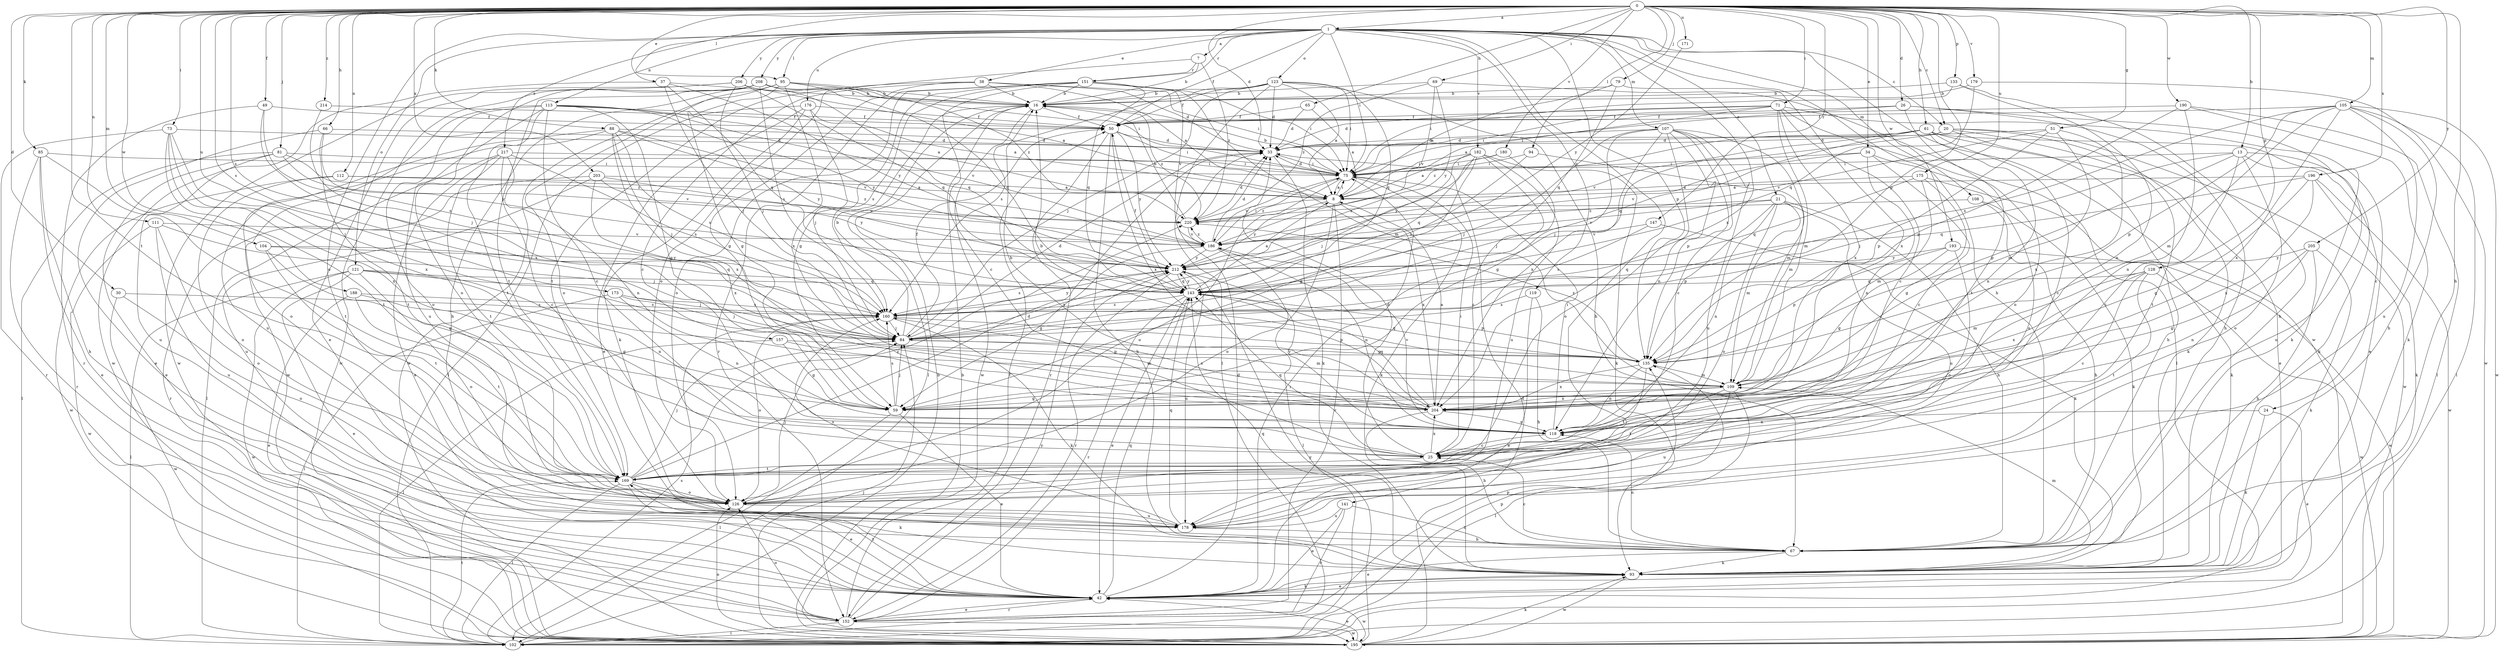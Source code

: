 strict digraph  {
0;
1;
7;
8;
13;
16;
20;
21;
24;
25;
26;
30;
33;
34;
37;
38;
42;
49;
50;
51;
59;
61;
65;
66;
67;
69;
71;
73;
75;
79;
81;
84;
85;
88;
93;
94;
95;
102;
104;
105;
107;
108;
109;
111;
112;
113;
118;
119;
121;
123;
126;
128;
133;
135;
141;
143;
147;
151;
152;
157;
160;
169;
171;
173;
175;
176;
178;
179;
180;
182;
186;
188;
190;
193;
195;
196;
203;
204;
205;
206;
208;
212;
214;
217;
220;
0 -> 1  [label=a];
0 -> 13  [label=b];
0 -> 20  [label=c];
0 -> 26  [label=d];
0 -> 30  [label=d];
0 -> 33  [label=d];
0 -> 34  [label=e];
0 -> 37  [label=e];
0 -> 49  [label=f];
0 -> 51  [label=g];
0 -> 61  [label=h];
0 -> 65  [label=h];
0 -> 66  [label=h];
0 -> 67  [label=h];
0 -> 69  [label=i];
0 -> 71  [label=i];
0 -> 73  [label=i];
0 -> 79  [label=j];
0 -> 81  [label=j];
0 -> 85  [label=k];
0 -> 88  [label=k];
0 -> 94  [label=l];
0 -> 95  [label=l];
0 -> 104  [label=m];
0 -> 105  [label=m];
0 -> 111  [label=n];
0 -> 112  [label=n];
0 -> 128  [label=p];
0 -> 133  [label=p];
0 -> 135  [label=p];
0 -> 147  [label=r];
0 -> 157  [label=s];
0 -> 160  [label=s];
0 -> 169  [label=t];
0 -> 171  [label=u];
0 -> 173  [label=u];
0 -> 175  [label=u];
0 -> 179  [label=v];
0 -> 180  [label=v];
0 -> 188  [label=w];
0 -> 190  [label=w];
0 -> 193  [label=w];
0 -> 196  [label=x];
0 -> 203  [label=x];
0 -> 205  [label=y];
0 -> 214  [label=z];
1 -> 7  [label=a];
1 -> 20  [label=c];
1 -> 21  [label=c];
1 -> 38  [label=e];
1 -> 50  [label=f];
1 -> 67  [label=h];
1 -> 75  [label=i];
1 -> 95  [label=l];
1 -> 107  [label=m];
1 -> 108  [label=m];
1 -> 113  [label=n];
1 -> 119  [label=o];
1 -> 121  [label=o];
1 -> 123  [label=o];
1 -> 126  [label=o];
1 -> 135  [label=p];
1 -> 141  [label=q];
1 -> 151  [label=r];
1 -> 176  [label=u];
1 -> 182  [label=v];
1 -> 195  [label=w];
1 -> 204  [label=x];
1 -> 206  [label=y];
1 -> 208  [label=y];
1 -> 217  [label=z];
7 -> 16  [label=b];
7 -> 126  [label=o];
7 -> 151  [label=r];
7 -> 220  [label=z];
8 -> 75  [label=i];
8 -> 126  [label=o];
8 -> 152  [label=r];
8 -> 204  [label=x];
8 -> 212  [label=y];
8 -> 220  [label=z];
13 -> 24  [label=c];
13 -> 25  [label=c];
13 -> 75  [label=i];
13 -> 84  [label=j];
13 -> 126  [label=o];
13 -> 135  [label=p];
13 -> 178  [label=u];
16 -> 50  [label=f];
16 -> 102  [label=l];
16 -> 195  [label=w];
16 -> 220  [label=z];
20 -> 33  [label=d];
20 -> 42  [label=e];
20 -> 67  [label=h];
20 -> 84  [label=j];
20 -> 93  [label=k];
20 -> 195  [label=w];
21 -> 67  [label=h];
21 -> 109  [label=m];
21 -> 118  [label=n];
21 -> 126  [label=o];
21 -> 135  [label=p];
21 -> 178  [label=u];
21 -> 186  [label=v];
21 -> 220  [label=z];
24 -> 42  [label=e];
24 -> 93  [label=k];
24 -> 118  [label=n];
25 -> 33  [label=d];
25 -> 75  [label=i];
25 -> 143  [label=q];
25 -> 169  [label=t];
25 -> 204  [label=x];
26 -> 50  [label=f];
26 -> 67  [label=h];
26 -> 75  [label=i];
26 -> 93  [label=k];
26 -> 169  [label=t];
30 -> 126  [label=o];
30 -> 160  [label=s];
30 -> 195  [label=w];
33 -> 75  [label=i];
33 -> 93  [label=k];
34 -> 25  [label=c];
34 -> 75  [label=i];
34 -> 118  [label=n];
34 -> 126  [label=o];
34 -> 186  [label=v];
37 -> 16  [label=b];
37 -> 84  [label=j];
37 -> 143  [label=q];
37 -> 195  [label=w];
37 -> 212  [label=y];
38 -> 8  [label=a];
38 -> 16  [label=b];
38 -> 25  [label=c];
38 -> 33  [label=d];
38 -> 59  [label=g];
38 -> 75  [label=i];
38 -> 169  [label=t];
42 -> 33  [label=d];
42 -> 75  [label=i];
42 -> 93  [label=k];
42 -> 143  [label=q];
42 -> 152  [label=r];
42 -> 169  [label=t];
42 -> 195  [label=w];
49 -> 50  [label=f];
49 -> 152  [label=r];
49 -> 160  [label=s];
49 -> 204  [label=x];
50 -> 33  [label=d];
50 -> 75  [label=i];
50 -> 93  [label=k];
50 -> 152  [label=r];
50 -> 204  [label=x];
50 -> 212  [label=y];
51 -> 33  [label=d];
51 -> 109  [label=m];
51 -> 135  [label=p];
51 -> 186  [label=v];
51 -> 204  [label=x];
59 -> 42  [label=e];
59 -> 84  [label=j];
59 -> 102  [label=l];
59 -> 160  [label=s];
61 -> 25  [label=c];
61 -> 33  [label=d];
61 -> 93  [label=k];
61 -> 118  [label=n];
61 -> 143  [label=q];
61 -> 169  [label=t];
61 -> 186  [label=v];
61 -> 220  [label=z];
65 -> 8  [label=a];
65 -> 33  [label=d];
65 -> 50  [label=f];
66 -> 33  [label=d];
66 -> 42  [label=e];
66 -> 169  [label=t];
66 -> 212  [label=y];
67 -> 25  [label=c];
67 -> 42  [label=e];
67 -> 93  [label=k];
67 -> 118  [label=n];
69 -> 16  [label=b];
69 -> 102  [label=l];
69 -> 186  [label=v];
69 -> 212  [label=y];
69 -> 220  [label=z];
71 -> 8  [label=a];
71 -> 25  [label=c];
71 -> 33  [label=d];
71 -> 42  [label=e];
71 -> 50  [label=f];
71 -> 75  [label=i];
71 -> 109  [label=m];
71 -> 126  [label=o];
71 -> 204  [label=x];
73 -> 33  [label=d];
73 -> 84  [label=j];
73 -> 118  [label=n];
73 -> 152  [label=r];
73 -> 169  [label=t];
73 -> 204  [label=x];
75 -> 8  [label=a];
75 -> 16  [label=b];
75 -> 33  [label=d];
75 -> 93  [label=k];
75 -> 126  [label=o];
75 -> 186  [label=v];
79 -> 8  [label=a];
79 -> 16  [label=b];
79 -> 143  [label=q];
79 -> 204  [label=x];
81 -> 42  [label=e];
81 -> 75  [label=i];
81 -> 102  [label=l];
81 -> 178  [label=u];
81 -> 186  [label=v];
81 -> 220  [label=z];
84 -> 16  [label=b];
84 -> 33  [label=d];
84 -> 50  [label=f];
84 -> 109  [label=m];
84 -> 135  [label=p];
84 -> 212  [label=y];
85 -> 42  [label=e];
85 -> 67  [label=h];
85 -> 75  [label=i];
85 -> 152  [label=r];
85 -> 169  [label=t];
88 -> 33  [label=d];
88 -> 84  [label=j];
88 -> 126  [label=o];
88 -> 160  [label=s];
88 -> 178  [label=u];
88 -> 186  [label=v];
88 -> 204  [label=x];
88 -> 212  [label=y];
93 -> 42  [label=e];
93 -> 109  [label=m];
93 -> 143  [label=q];
93 -> 195  [label=w];
94 -> 75  [label=i];
94 -> 109  [label=m];
94 -> 160  [label=s];
95 -> 16  [label=b];
95 -> 59  [label=g];
95 -> 126  [label=o];
95 -> 143  [label=q];
95 -> 195  [label=w];
95 -> 204  [label=x];
95 -> 220  [label=z];
102 -> 16  [label=b];
102 -> 135  [label=p];
102 -> 160  [label=s];
102 -> 169  [label=t];
104 -> 59  [label=g];
104 -> 143  [label=q];
104 -> 169  [label=t];
104 -> 212  [label=y];
105 -> 50  [label=f];
105 -> 67  [label=h];
105 -> 102  [label=l];
105 -> 109  [label=m];
105 -> 135  [label=p];
105 -> 160  [label=s];
105 -> 178  [label=u];
105 -> 195  [label=w];
105 -> 204  [label=x];
107 -> 25  [label=c];
107 -> 33  [label=d];
107 -> 59  [label=g];
107 -> 84  [label=j];
107 -> 109  [label=m];
107 -> 118  [label=n];
107 -> 126  [label=o];
107 -> 135  [label=p];
107 -> 178  [label=u];
107 -> 204  [label=x];
108 -> 67  [label=h];
108 -> 93  [label=k];
108 -> 220  [label=z];
109 -> 16  [label=b];
109 -> 59  [label=g];
109 -> 102  [label=l];
109 -> 169  [label=t];
109 -> 178  [label=u];
109 -> 204  [label=x];
111 -> 84  [label=j];
111 -> 126  [label=o];
111 -> 178  [label=u];
111 -> 186  [label=v];
111 -> 195  [label=w];
112 -> 8  [label=a];
112 -> 126  [label=o];
112 -> 195  [label=w];
112 -> 220  [label=z];
113 -> 8  [label=a];
113 -> 25  [label=c];
113 -> 50  [label=f];
113 -> 59  [label=g];
113 -> 126  [label=o];
113 -> 169  [label=t];
113 -> 178  [label=u];
113 -> 186  [label=v];
113 -> 195  [label=w];
113 -> 212  [label=y];
118 -> 25  [label=c];
118 -> 75  [label=i];
118 -> 186  [label=v];
118 -> 212  [label=y];
119 -> 42  [label=e];
119 -> 67  [label=h];
119 -> 160  [label=s];
121 -> 42  [label=e];
121 -> 84  [label=j];
121 -> 102  [label=l];
121 -> 118  [label=n];
121 -> 126  [label=o];
121 -> 143  [label=q];
121 -> 195  [label=w];
123 -> 8  [label=a];
123 -> 16  [label=b];
123 -> 33  [label=d];
123 -> 50  [label=f];
123 -> 67  [label=h];
123 -> 75  [label=i];
123 -> 84  [label=j];
123 -> 102  [label=l];
123 -> 143  [label=q];
123 -> 160  [label=s];
126 -> 84  [label=j];
126 -> 178  [label=u];
128 -> 25  [label=c];
128 -> 109  [label=m];
128 -> 143  [label=q];
128 -> 169  [label=t];
128 -> 195  [label=w];
128 -> 204  [label=x];
133 -> 16  [label=b];
133 -> 67  [label=h];
133 -> 75  [label=i];
133 -> 118  [label=n];
135 -> 109  [label=m];
135 -> 118  [label=n];
135 -> 143  [label=q];
135 -> 169  [label=t];
135 -> 204  [label=x];
135 -> 220  [label=z];
141 -> 42  [label=e];
141 -> 67  [label=h];
141 -> 152  [label=r];
141 -> 178  [label=u];
143 -> 8  [label=a];
143 -> 42  [label=e];
143 -> 50  [label=f];
143 -> 135  [label=p];
143 -> 152  [label=r];
143 -> 160  [label=s];
143 -> 212  [label=y];
147 -> 93  [label=k];
147 -> 160  [label=s];
147 -> 186  [label=v];
151 -> 16  [label=b];
151 -> 25  [label=c];
151 -> 59  [label=g];
151 -> 75  [label=i];
151 -> 109  [label=m];
151 -> 126  [label=o];
151 -> 143  [label=q];
151 -> 152  [label=r];
151 -> 160  [label=s];
151 -> 186  [label=v];
152 -> 42  [label=e];
152 -> 50  [label=f];
152 -> 102  [label=l];
152 -> 126  [label=o];
152 -> 135  [label=p];
152 -> 195  [label=w];
152 -> 212  [label=y];
157 -> 59  [label=g];
157 -> 102  [label=l];
157 -> 109  [label=m];
157 -> 135  [label=p];
160 -> 84  [label=j];
160 -> 93  [label=k];
160 -> 126  [label=o];
160 -> 135  [label=p];
160 -> 212  [label=y];
169 -> 33  [label=d];
169 -> 42  [label=e];
169 -> 84  [label=j];
169 -> 93  [label=k];
169 -> 102  [label=l];
169 -> 126  [label=o];
169 -> 220  [label=z];
171 -> 212  [label=y];
173 -> 84  [label=j];
173 -> 102  [label=l];
173 -> 118  [label=n];
173 -> 160  [label=s];
175 -> 8  [label=a];
175 -> 59  [label=g];
175 -> 93  [label=k];
175 -> 109  [label=m];
175 -> 143  [label=q];
176 -> 8  [label=a];
176 -> 42  [label=e];
176 -> 50  [label=f];
176 -> 84  [label=j];
176 -> 93  [label=k];
176 -> 102  [label=l];
178 -> 67  [label=h];
178 -> 143  [label=q];
178 -> 160  [label=s];
179 -> 16  [label=b];
179 -> 143  [label=q];
179 -> 195  [label=w];
180 -> 75  [label=i];
180 -> 84  [label=j];
180 -> 212  [label=y];
182 -> 8  [label=a];
182 -> 25  [label=c];
182 -> 59  [label=g];
182 -> 75  [label=i];
182 -> 84  [label=j];
182 -> 93  [label=k];
182 -> 143  [label=q];
182 -> 178  [label=u];
186 -> 33  [label=d];
186 -> 59  [label=g];
186 -> 75  [label=i];
186 -> 102  [label=l];
186 -> 118  [label=n];
186 -> 212  [label=y];
186 -> 220  [label=z];
188 -> 42  [label=e];
188 -> 59  [label=g];
188 -> 160  [label=s];
188 -> 169  [label=t];
190 -> 50  [label=f];
190 -> 93  [label=k];
190 -> 102  [label=l];
190 -> 118  [label=n];
190 -> 135  [label=p];
193 -> 59  [label=g];
193 -> 126  [label=o];
193 -> 135  [label=p];
193 -> 195  [label=w];
193 -> 212  [label=y];
195 -> 16  [label=b];
195 -> 33  [label=d];
195 -> 42  [label=e];
195 -> 84  [label=j];
195 -> 93  [label=k];
195 -> 126  [label=o];
195 -> 212  [label=y];
196 -> 8  [label=a];
196 -> 59  [label=g];
196 -> 93  [label=k];
196 -> 143  [label=q];
196 -> 195  [label=w];
196 -> 204  [label=x];
203 -> 8  [label=a];
203 -> 152  [label=r];
203 -> 178  [label=u];
203 -> 186  [label=v];
203 -> 204  [label=x];
203 -> 212  [label=y];
204 -> 8  [label=a];
204 -> 16  [label=b];
204 -> 67  [label=h];
204 -> 118  [label=n];
204 -> 143  [label=q];
204 -> 160  [label=s];
205 -> 59  [label=g];
205 -> 67  [label=h];
205 -> 93  [label=k];
205 -> 118  [label=n];
205 -> 212  [label=y];
206 -> 8  [label=a];
206 -> 16  [label=b];
206 -> 42  [label=e];
206 -> 84  [label=j];
206 -> 143  [label=q];
206 -> 195  [label=w];
208 -> 16  [label=b];
208 -> 67  [label=h];
208 -> 75  [label=i];
208 -> 126  [label=o];
208 -> 143  [label=q];
208 -> 160  [label=s];
208 -> 169  [label=t];
208 -> 195  [label=w];
212 -> 143  [label=q];
212 -> 152  [label=r];
212 -> 160  [label=s];
212 -> 178  [label=u];
214 -> 50  [label=f];
214 -> 84  [label=j];
217 -> 25  [label=c];
217 -> 42  [label=e];
217 -> 75  [label=i];
217 -> 102  [label=l];
217 -> 118  [label=n];
217 -> 160  [label=s];
217 -> 169  [label=t];
220 -> 16  [label=b];
220 -> 33  [label=d];
220 -> 186  [label=v];
}
